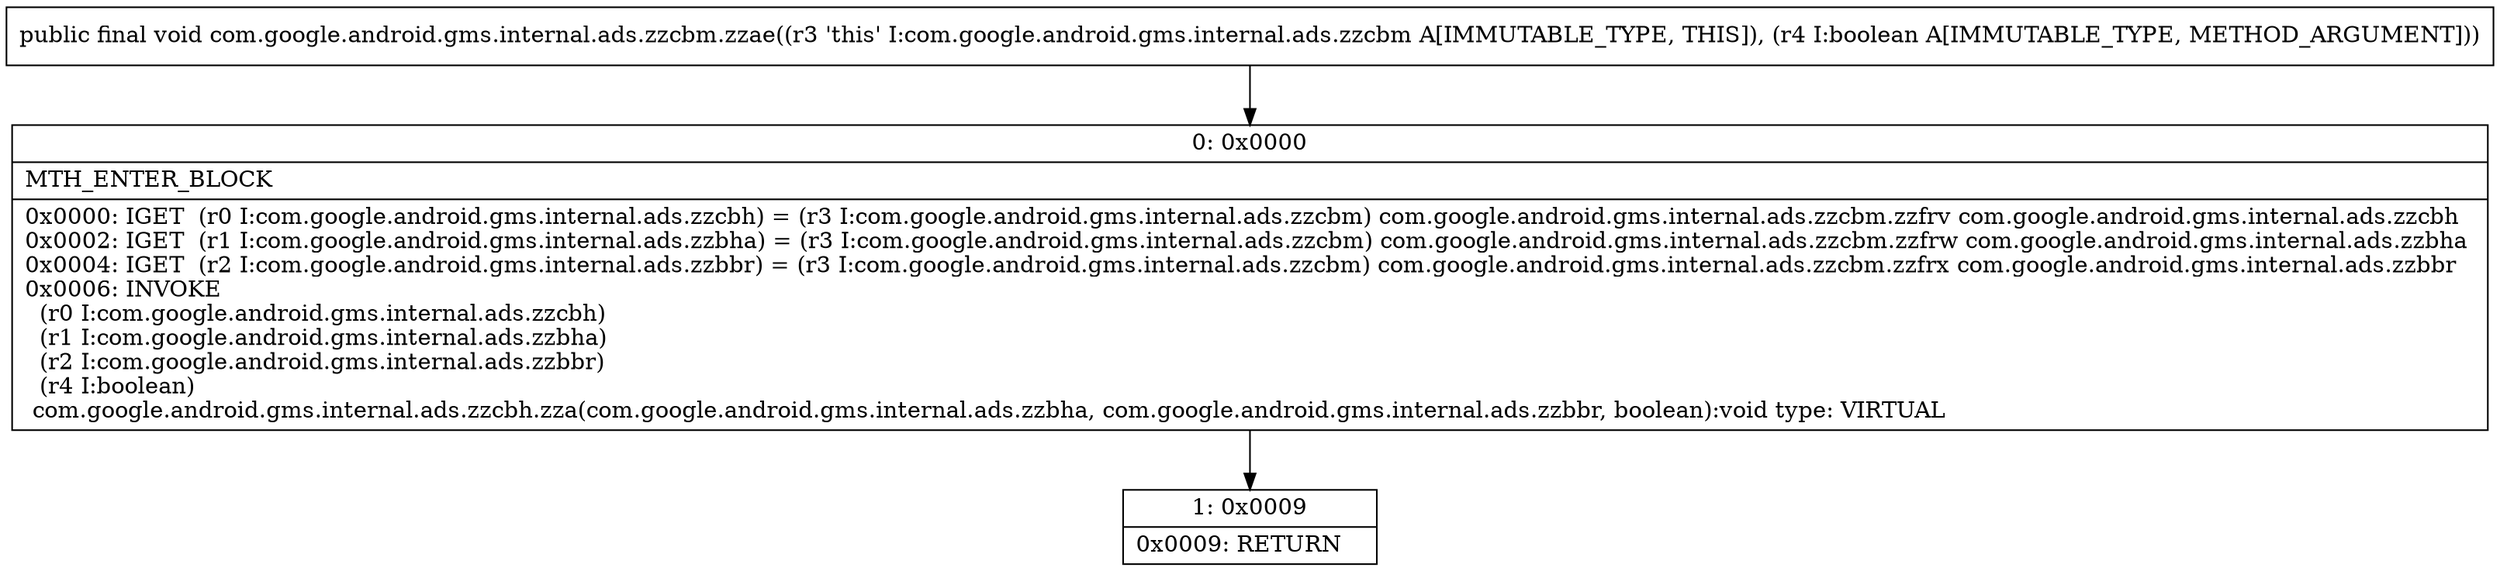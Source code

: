 digraph "CFG forcom.google.android.gms.internal.ads.zzcbm.zzae(Z)V" {
Node_0 [shape=record,label="{0\:\ 0x0000|MTH_ENTER_BLOCK\l|0x0000: IGET  (r0 I:com.google.android.gms.internal.ads.zzcbh) = (r3 I:com.google.android.gms.internal.ads.zzcbm) com.google.android.gms.internal.ads.zzcbm.zzfrv com.google.android.gms.internal.ads.zzcbh \l0x0002: IGET  (r1 I:com.google.android.gms.internal.ads.zzbha) = (r3 I:com.google.android.gms.internal.ads.zzcbm) com.google.android.gms.internal.ads.zzcbm.zzfrw com.google.android.gms.internal.ads.zzbha \l0x0004: IGET  (r2 I:com.google.android.gms.internal.ads.zzbbr) = (r3 I:com.google.android.gms.internal.ads.zzcbm) com.google.android.gms.internal.ads.zzcbm.zzfrx com.google.android.gms.internal.ads.zzbbr \l0x0006: INVOKE  \l  (r0 I:com.google.android.gms.internal.ads.zzcbh)\l  (r1 I:com.google.android.gms.internal.ads.zzbha)\l  (r2 I:com.google.android.gms.internal.ads.zzbbr)\l  (r4 I:boolean)\l com.google.android.gms.internal.ads.zzcbh.zza(com.google.android.gms.internal.ads.zzbha, com.google.android.gms.internal.ads.zzbbr, boolean):void type: VIRTUAL \l}"];
Node_1 [shape=record,label="{1\:\ 0x0009|0x0009: RETURN   \l}"];
MethodNode[shape=record,label="{public final void com.google.android.gms.internal.ads.zzcbm.zzae((r3 'this' I:com.google.android.gms.internal.ads.zzcbm A[IMMUTABLE_TYPE, THIS]), (r4 I:boolean A[IMMUTABLE_TYPE, METHOD_ARGUMENT])) }"];
MethodNode -> Node_0;
Node_0 -> Node_1;
}

